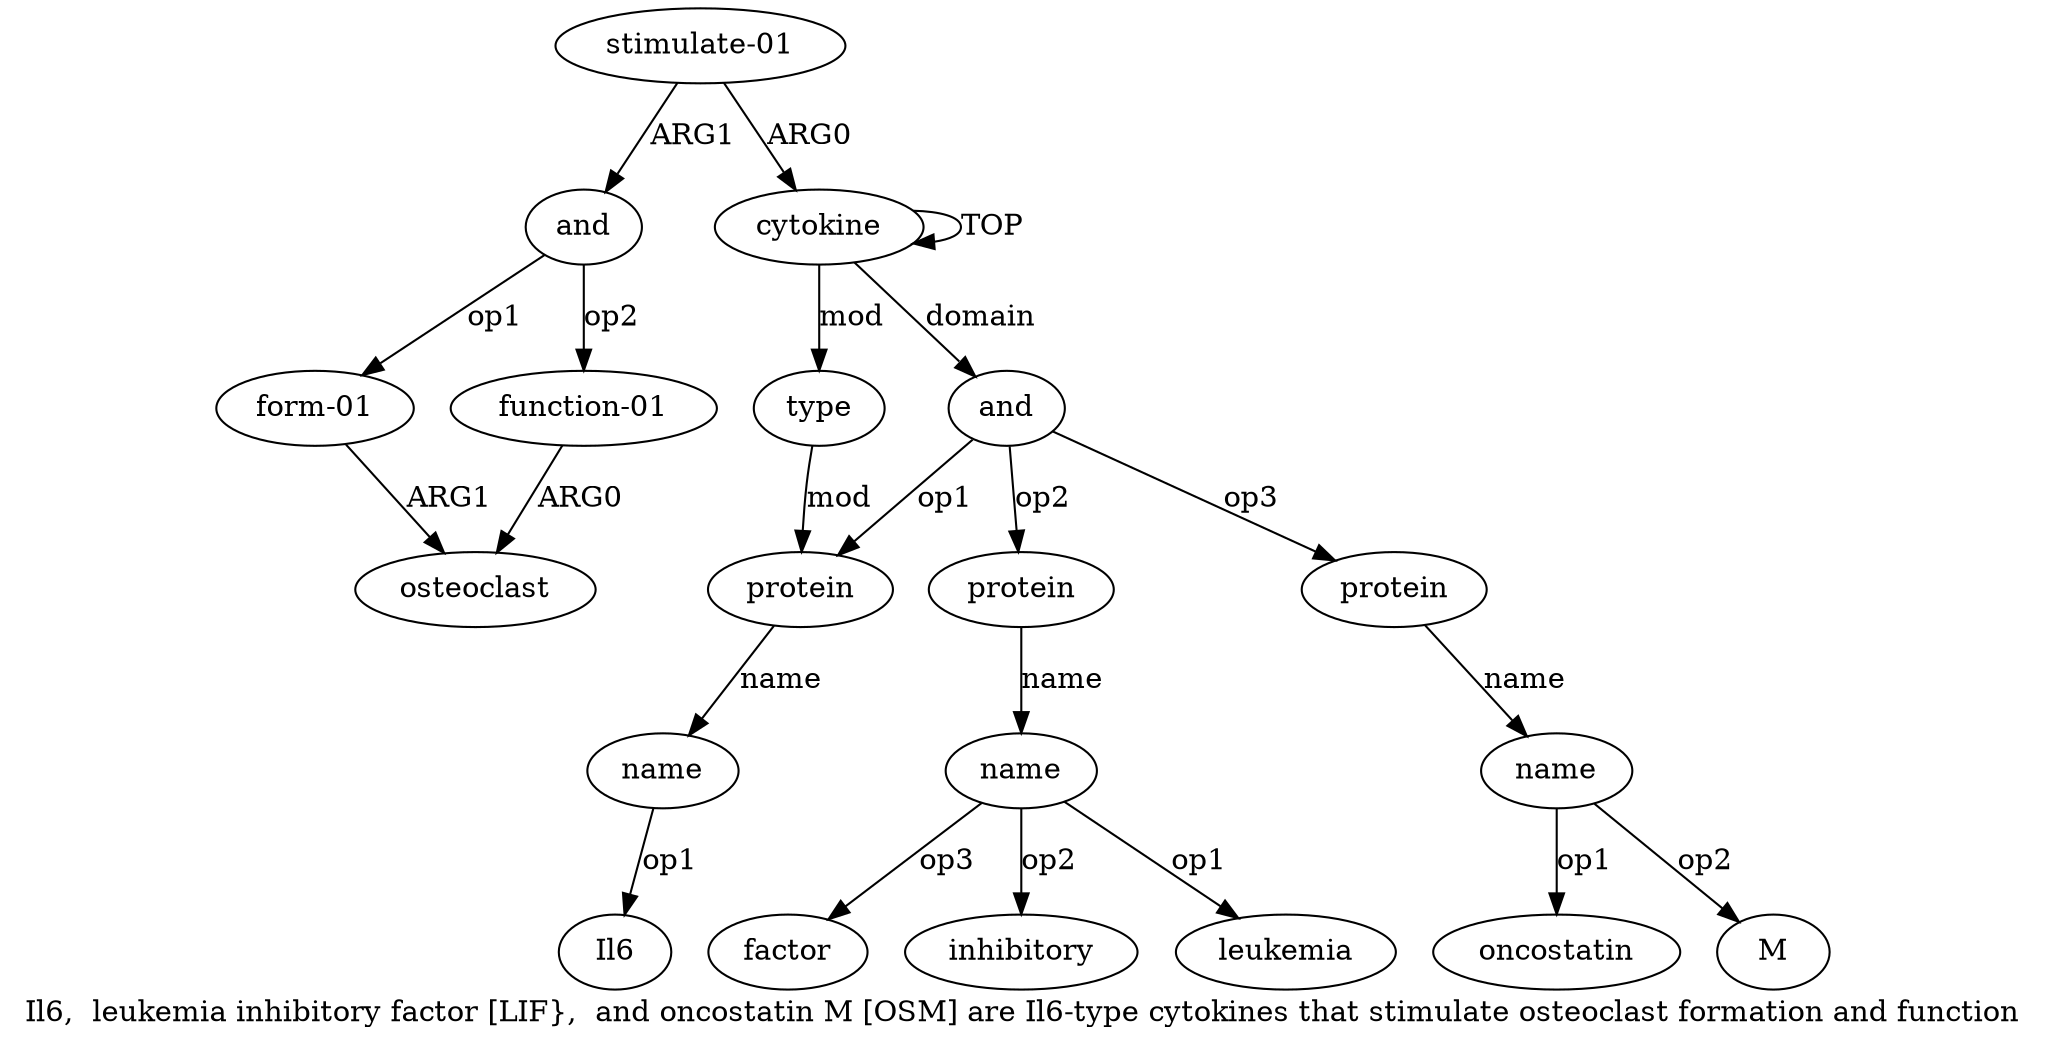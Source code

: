 digraph  {
	graph [label="Il6,  leukemia inhibitory factor [LIF},  and oncostatin M [OSM] are Il6-type cytokines that stimulate osteoclast formation and function"];
	node [label="\N"];
	"a8 oncostatin"	 [color=black,
		gold_ind=-1,
		gold_label=oncostatin,
		label=oncostatin,
		test_ind=-1,
		test_label=oncostatin];
	"a6 factor"	 [color=black,
		gold_ind=-1,
		gold_label=factor,
		label=factor,
		test_ind=-1,
		test_label=factor];
	a11	 [color=black,
		gold_ind=11,
		gold_label="form-01",
		label="form-01",
		test_ind=11,
		test_label="form-01"];
	a12	 [color=black,
		gold_ind=12,
		gold_label=osteoclast,
		label=osteoclast,
		test_ind=12,
		test_label=osteoclast];
	a11 -> a12 [key=0,
	color=black,
	gold_label=ARG1,
	label=ARG1,
	test_label=ARG1];
a10 [color=black,
	gold_ind=10,
	gold_label=and,
	label=and,
	test_ind=10,
	test_label=and];
a10 -> a11 [key=0,
color=black,
gold_label=op1,
label=op1,
test_label=op1];
a13 [color=black,
gold_ind=13,
gold_label="function-01",
label="function-01",
test_ind=13,
test_label="function-01"];
a10 -> a13 [key=0,
color=black,
gold_label=op2,
label=op2,
test_label=op2];
a13 -> a12 [key=0,
color=black,
gold_label=ARG0,
label=ARG0,
test_label=ARG0];
"a4 Il6" [color=black,
gold_ind=-1,
gold_label=Il6,
label=Il6,
test_ind=-1,
test_label=Il6];
"a6 inhibitory" [color=black,
gold_ind=-1,
gold_label=inhibitory,
label=inhibitory,
test_ind=-1,
test_label=inhibitory];
a1 [color=black,
gold_ind=1,
gold_label=type,
label=type,
test_ind=1,
test_label=type];
a3 [color=black,
gold_ind=3,
gold_label=protein,
label=protein,
test_ind=3,
test_label=protein];
a1 -> a3 [key=0,
color=black,
gold_label=mod,
label=mod,
test_label=mod];
a0 [color=black,
gold_ind=0,
gold_label=cytokine,
label=cytokine,
test_ind=0,
test_label=cytokine];
a0 -> a1 [key=0,
color=black,
gold_label=mod,
label=mod,
test_label=mod];
a0 -> a0 [key=0,
color=black,
gold_label=TOP,
label=TOP,
test_label=TOP];
a2 [color=black,
gold_ind=2,
gold_label=and,
label=and,
test_ind=2,
test_label=and];
a0 -> a2 [key=0,
color=black,
gold_label=domain,
label=domain,
test_label=domain];
a4 [color=black,
gold_ind=4,
gold_label=name,
label=name,
test_ind=4,
test_label=name];
a3 -> a4 [key=0,
color=black,
gold_label=name,
label=name,
test_label=name];
a2 -> a3 [key=0,
color=black,
gold_label=op1,
label=op1,
test_label=op1];
a5 [color=black,
gold_ind=5,
gold_label=protein,
label=protein,
test_ind=5,
test_label=protein];
a2 -> a5 [key=0,
color=black,
gold_label=op2,
label=op2,
test_label=op2];
a7 [color=black,
gold_ind=7,
gold_label=protein,
label=protein,
test_ind=7,
test_label=protein];
a2 -> a7 [key=0,
color=black,
gold_label=op3,
label=op3,
test_label=op3];
a6 [color=black,
gold_ind=6,
gold_label=name,
label=name,
test_ind=6,
test_label=name];
a5 -> a6 [key=0,
color=black,
gold_label=name,
label=name,
test_label=name];
a4 -> "a4 Il6" [key=0,
color=black,
gold_label=op1,
label=op1,
test_label=op1];
a8 [color=black,
gold_ind=8,
gold_label=name,
label=name,
test_ind=8,
test_label=name];
a7 -> a8 [key=0,
color=black,
gold_label=name,
label=name,
test_label=name];
a6 -> "a6 factor" [key=0,
color=black,
gold_label=op3,
label=op3,
test_label=op3];
a6 -> "a6 inhibitory" [key=0,
color=black,
gold_label=op2,
label=op2,
test_label=op2];
"a6 leukemia" [color=black,
gold_ind=-1,
gold_label=leukemia,
label=leukemia,
test_ind=-1,
test_label=leukemia];
a6 -> "a6 leukemia" [key=0,
color=black,
gold_label=op1,
label=op1,
test_label=op1];
a9 [color=black,
gold_ind=9,
gold_label="stimulate-01",
label="stimulate-01",
test_ind=9,
test_label="stimulate-01"];
a9 -> a10 [key=0,
color=black,
gold_label=ARG1,
label=ARG1,
test_label=ARG1];
a9 -> a0 [key=0,
color=black,
gold_label=ARG0,
label=ARG0,
test_label=ARG0];
a8 -> "a8 oncostatin" [key=0,
color=black,
gold_label=op1,
label=op1,
test_label=op1];
"a8 M" [color=black,
gold_ind=-1,
gold_label=M,
label=M,
test_ind=-1,
test_label=M];
a8 -> "a8 M" [key=0,
color=black,
gold_label=op2,
label=op2,
test_label=op2];
}
